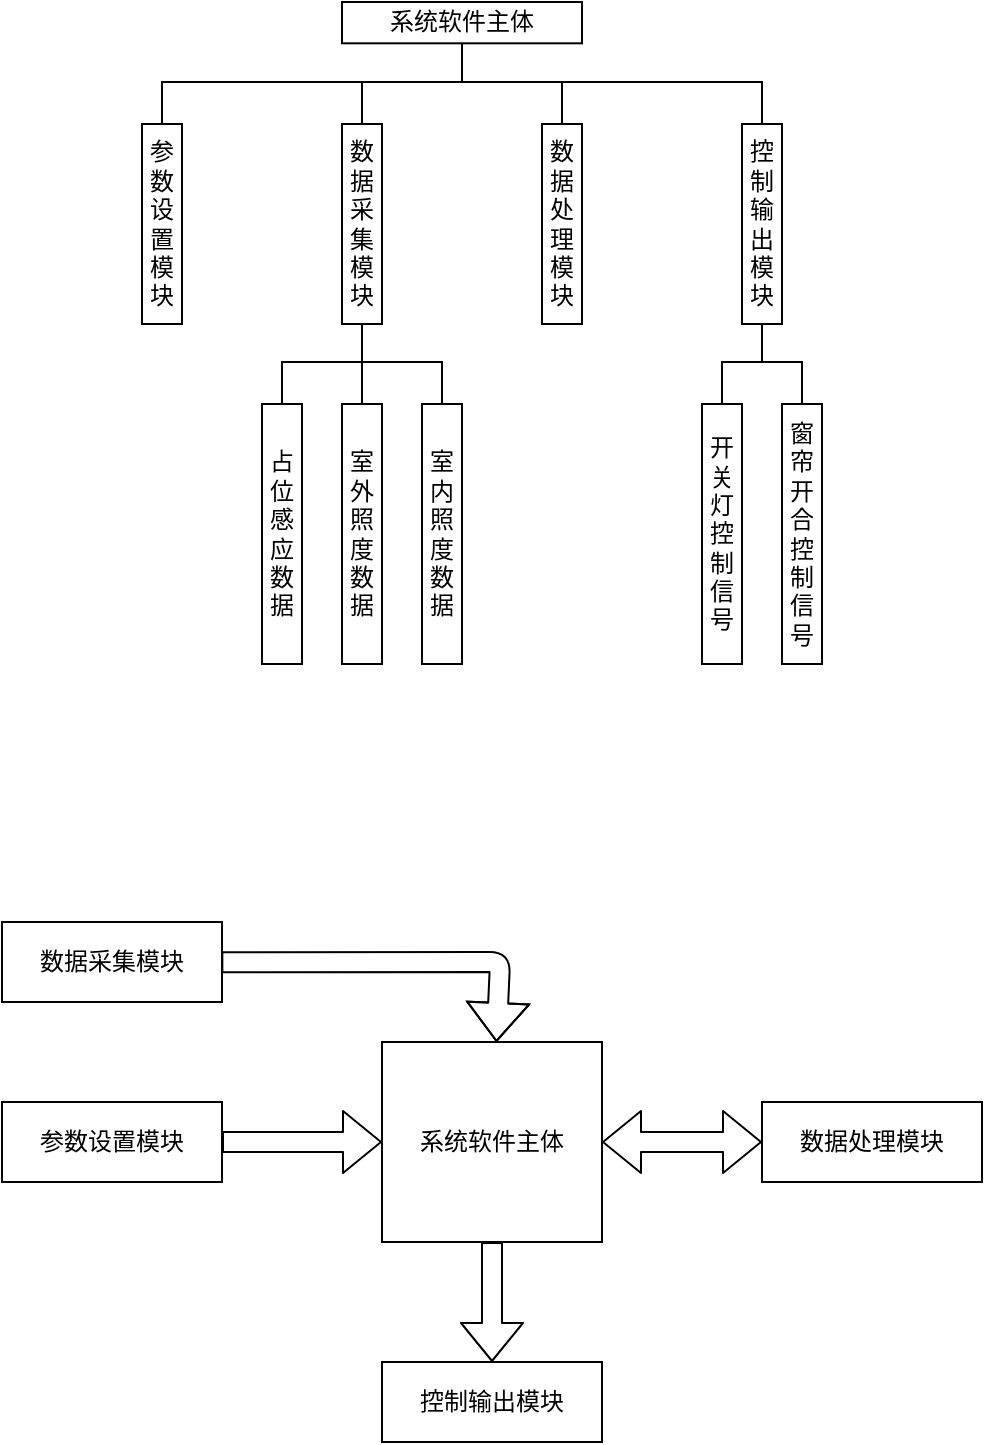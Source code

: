 <mxfile version="12.6.4" type="github">
  <diagram id="VCMJeSt8Zb4wS6YQNSat" name="Page-1">
    <mxGraphModel dx="977" dy="625" grid="1" gridSize="10" guides="0" tooltips="1" connect="0" arrows="1" fold="1" page="1" pageScale="1" pageWidth="827" pageHeight="1169" math="0" shadow="0">
      <root>
        <mxCell id="0"/>
        <mxCell id="1" parent="0"/>
        <mxCell id="QRuNdLmb7O2Hff4JxLJB-3" value="" style="group" vertex="1" connectable="0" parent="1">
          <mxGeometry x="340" y="100" width="120" height="21" as="geometry"/>
        </mxCell>
        <mxCell id="QRuNdLmb7O2Hff4JxLJB-1" value="系统软件主体" style="rounded=0;whiteSpace=wrap;html=1;" vertex="1" parent="QRuNdLmb7O2Hff4JxLJB-3">
          <mxGeometry width="120" height="20.656" as="geometry"/>
        </mxCell>
        <mxCell id="QRuNdLmb7O2Hff4JxLJB-23" value="" style="edgeStyle=orthogonalEdgeStyle;rounded=0;orthogonalLoop=1;jettySize=auto;html=1;endArrow=none;endFill=0;entryX=0.5;entryY=1;entryDx=0;entryDy=0;" edge="1" parent="1" source="QRuNdLmb7O2Hff4JxLJB-11" target="QRuNdLmb7O2Hff4JxLJB-1">
          <mxGeometry relative="1" as="geometry">
            <mxPoint x="350" y="81" as="targetPoint"/>
            <Array as="points">
              <mxPoint x="350" y="140"/>
              <mxPoint x="400" y="140"/>
            </Array>
          </mxGeometry>
        </mxCell>
        <mxCell id="QRuNdLmb7O2Hff4JxLJB-11" value="数据采集模块" style="rounded=0;whiteSpace=wrap;html=1;" vertex="1" parent="1">
          <mxGeometry x="340" y="161" width="20" height="100" as="geometry"/>
        </mxCell>
        <mxCell id="QRuNdLmb7O2Hff4JxLJB-24" value="参数设置模块" style="rounded=0;whiteSpace=wrap;html=1;" vertex="1" parent="1">
          <mxGeometry x="240" y="161" width="20" height="100" as="geometry"/>
        </mxCell>
        <mxCell id="QRuNdLmb7O2Hff4JxLJB-21" value="" style="edgeStyle=orthogonalEdgeStyle;rounded=0;orthogonalLoop=1;jettySize=auto;html=1;endArrow=none;endFill=0;entryX=0.5;entryY=1;entryDx=0;entryDy=0;" edge="1" parent="1" source="QRuNdLmb7O2Hff4JxLJB-19" target="QRuNdLmb7O2Hff4JxLJB-1">
          <mxGeometry relative="1" as="geometry">
            <Array as="points">
              <mxPoint x="450" y="140"/>
              <mxPoint x="400" y="140"/>
            </Array>
          </mxGeometry>
        </mxCell>
        <mxCell id="QRuNdLmb7O2Hff4JxLJB-28" value="" style="edgeStyle=orthogonalEdgeStyle;rounded=0;orthogonalLoop=1;jettySize=auto;html=1;endArrow=none;endFill=0;exitX=0.5;exitY=1;exitDx=0;exitDy=0;" edge="1" parent="1" source="QRuNdLmb7O2Hff4JxLJB-1" target="QRuNdLmb7O2Hff4JxLJB-27">
          <mxGeometry relative="1" as="geometry">
            <Array as="points">
              <mxPoint x="400" y="140"/>
              <mxPoint x="550" y="140"/>
            </Array>
          </mxGeometry>
        </mxCell>
        <mxCell id="QRuNdLmb7O2Hff4JxLJB-19" value="数据处理模块" style="rounded=0;whiteSpace=wrap;html=1;" vertex="1" parent="1">
          <mxGeometry x="440" y="161" width="20" height="100" as="geometry"/>
        </mxCell>
        <mxCell id="QRuNdLmb7O2Hff4JxLJB-27" value="控制输出模块" style="rounded=0;whiteSpace=wrap;html=1;" vertex="1" parent="1">
          <mxGeometry x="540" y="161" width="20" height="100" as="geometry"/>
        </mxCell>
        <mxCell id="QRuNdLmb7O2Hff4JxLJB-26" value="" style="edgeStyle=orthogonalEdgeStyle;rounded=0;orthogonalLoop=1;jettySize=auto;html=1;endArrow=none;endFill=0;entryX=0.5;entryY=1;entryDx=0;entryDy=0;exitX=0.5;exitY=0;exitDx=0;exitDy=0;" edge="1" parent="1" source="QRuNdLmb7O2Hff4JxLJB-24" target="QRuNdLmb7O2Hff4JxLJB-1">
          <mxGeometry relative="1" as="geometry">
            <mxPoint x="360" y="171" as="sourcePoint"/>
            <mxPoint x="484" y="130" as="targetPoint"/>
            <Array as="points">
              <mxPoint x="250" y="140"/>
              <mxPoint x="400" y="140"/>
            </Array>
          </mxGeometry>
        </mxCell>
        <mxCell id="QRuNdLmb7O2Hff4JxLJB-29" value="开关灯控制信号" style="rounded=0;whiteSpace=wrap;html=1;collapsible=0;" vertex="1" parent="1">
          <mxGeometry x="520" y="301" width="20" height="130" as="geometry"/>
        </mxCell>
        <mxCell id="QRuNdLmb7O2Hff4JxLJB-30" value="窗帘开合控制信号" style="rounded=0;whiteSpace=wrap;html=1;connectable=0;" vertex="1" parent="1">
          <mxGeometry x="560" y="301" width="20" height="130" as="geometry"/>
        </mxCell>
        <mxCell id="QRuNdLmb7O2Hff4JxLJB-31" value="" style="endArrow=none;html=1;entryX=0.5;entryY=1;entryDx=0;entryDy=0;exitX=0.5;exitY=0;exitDx=0;exitDy=0;rounded=0;" edge="1" parent="1" source="QRuNdLmb7O2Hff4JxLJB-29" target="QRuNdLmb7O2Hff4JxLJB-27">
          <mxGeometry width="50" height="50" relative="1" as="geometry">
            <mxPoint x="240" y="490" as="sourcePoint"/>
            <mxPoint x="290" y="440" as="targetPoint"/>
            <Array as="points">
              <mxPoint x="530" y="280"/>
              <mxPoint x="550" y="280"/>
            </Array>
          </mxGeometry>
        </mxCell>
        <mxCell id="QRuNdLmb7O2Hff4JxLJB-33" value="" style="endArrow=none;html=1;entryX=0.5;entryY=1;entryDx=0;entryDy=0;rounded=0;exitX=0.5;exitY=0;exitDx=0;exitDy=0;" edge="1" parent="1" source="QRuNdLmb7O2Hff4JxLJB-30" target="QRuNdLmb7O2Hff4JxLJB-27">
          <mxGeometry width="50" height="50" relative="1" as="geometry">
            <mxPoint x="570" y="300" as="sourcePoint"/>
            <mxPoint x="620" y="250" as="targetPoint"/>
            <Array as="points">
              <mxPoint x="570" y="280"/>
              <mxPoint x="550" y="280"/>
            </Array>
          </mxGeometry>
        </mxCell>
        <mxCell id="QRuNdLmb7O2Hff4JxLJB-36" value="室外照度数据" style="rounded=0;whiteSpace=wrap;html=1;" vertex="1" parent="1">
          <mxGeometry x="340" y="301" width="20" height="130" as="geometry"/>
        </mxCell>
        <mxCell id="QRuNdLmb7O2Hff4JxLJB-40" value="占位感应数据" style="rounded=0;whiteSpace=wrap;html=1;" vertex="1" parent="1">
          <mxGeometry x="300" y="301" width="20" height="130" as="geometry"/>
        </mxCell>
        <mxCell id="QRuNdLmb7O2Hff4JxLJB-37" value="室内照度数据" style="rounded=0;whiteSpace=wrap;html=1;" vertex="1" parent="1">
          <mxGeometry x="380" y="301" width="20" height="130" as="geometry"/>
        </mxCell>
        <mxCell id="QRuNdLmb7O2Hff4JxLJB-38" value="" style="endArrow=none;html=1;entryX=0.5;entryY=1;entryDx=0;entryDy=0;exitX=0.5;exitY=0;exitDx=0;exitDy=0;rounded=0;" edge="1" parent="1" source="QRuNdLmb7O2Hff4JxLJB-40">
          <mxGeometry width="50" height="50" relative="1" as="geometry">
            <mxPoint x="40" y="490" as="sourcePoint"/>
            <mxPoint x="350" y="261" as="targetPoint"/>
            <Array as="points">
              <mxPoint x="310" y="280"/>
              <mxPoint x="350" y="280"/>
            </Array>
          </mxGeometry>
        </mxCell>
        <mxCell id="QRuNdLmb7O2Hff4JxLJB-39" value="" style="endArrow=none;html=1;rounded=0;exitX=0.5;exitY=0;exitDx=0;exitDy=0;entryX=0.5;entryY=1;entryDx=0;entryDy=0;" edge="1" parent="1" source="QRuNdLmb7O2Hff4JxLJB-37" target="QRuNdLmb7O2Hff4JxLJB-11">
          <mxGeometry width="50" height="50" relative="1" as="geometry">
            <mxPoint x="370" y="300" as="sourcePoint"/>
            <mxPoint x="350" y="261" as="targetPoint"/>
            <Array as="points">
              <mxPoint x="390" y="280"/>
              <mxPoint x="350" y="280"/>
            </Array>
          </mxGeometry>
        </mxCell>
        <mxCell id="QRuNdLmb7O2Hff4JxLJB-43" value="" style="endArrow=none;html=1;entryX=0.5;entryY=1;entryDx=0;entryDy=0;exitX=0.5;exitY=0;exitDx=0;exitDy=0;" edge="1" parent="1" source="QRuNdLmb7O2Hff4JxLJB-36" target="QRuNdLmb7O2Hff4JxLJB-11">
          <mxGeometry width="50" height="50" relative="1" as="geometry">
            <mxPoint x="240" y="500" as="sourcePoint"/>
            <mxPoint x="290" y="450" as="targetPoint"/>
          </mxGeometry>
        </mxCell>
        <mxCell id="QRuNdLmb7O2Hff4JxLJB-96" value="参数设置模块" style="rounded=0;whiteSpace=wrap;html=1;" vertex="1" parent="1">
          <mxGeometry x="170" y="650" width="110" height="40" as="geometry"/>
        </mxCell>
        <mxCell id="QRuNdLmb7O2Hff4JxLJB-97" value="系统软件主体" style="rounded=0;whiteSpace=wrap;html=1;" vertex="1" parent="1">
          <mxGeometry x="360" y="620" width="110" height="100" as="geometry"/>
        </mxCell>
        <mxCell id="QRuNdLmb7O2Hff4JxLJB-99" value="数据采集模块" style="rounded=0;whiteSpace=wrap;html=1;" vertex="1" parent="1">
          <mxGeometry x="170" y="560" width="110" height="40" as="geometry"/>
        </mxCell>
        <mxCell id="QRuNdLmb7O2Hff4JxLJB-101" value="" style="shape=flexArrow;endArrow=classic;html=1;exitX=0.997;exitY=0.504;exitDx=0;exitDy=0;exitPerimeter=0;" edge="1" parent="1" source="QRuNdLmb7O2Hff4JxLJB-99" target="QRuNdLmb7O2Hff4JxLJB-97">
          <mxGeometry width="50" height="50" relative="1" as="geometry">
            <mxPoint x="290" y="970" as="sourcePoint"/>
            <mxPoint x="419" y="640" as="targetPoint"/>
            <Array as="points">
              <mxPoint x="419" y="580"/>
            </Array>
          </mxGeometry>
        </mxCell>
        <mxCell id="QRuNdLmb7O2Hff4JxLJB-102" value="" style="shape=flexArrow;endArrow=classic;html=1;" edge="1" parent="1" source="QRuNdLmb7O2Hff4JxLJB-96" target="QRuNdLmb7O2Hff4JxLJB-97">
          <mxGeometry width="50" height="50" relative="1" as="geometry">
            <mxPoint x="340" y="710" as="sourcePoint"/>
            <mxPoint x="390" y="660" as="targetPoint"/>
            <Array as="points"/>
          </mxGeometry>
        </mxCell>
        <mxCell id="QRuNdLmb7O2Hff4JxLJB-103" value="数据处理模块" style="rounded=0;whiteSpace=wrap;html=1;" vertex="1" parent="1">
          <mxGeometry x="550" y="650" width="110" height="40" as="geometry"/>
        </mxCell>
        <mxCell id="QRuNdLmb7O2Hff4JxLJB-104" value="" style="shape=flexArrow;endArrow=classic;startArrow=classic;html=1;" edge="1" parent="1" source="QRuNdLmb7O2Hff4JxLJB-97" target="QRuNdLmb7O2Hff4JxLJB-103">
          <mxGeometry width="50" height="50" relative="1" as="geometry">
            <mxPoint x="180" y="860" as="sourcePoint"/>
            <mxPoint x="520" y="673" as="targetPoint"/>
          </mxGeometry>
        </mxCell>
        <mxCell id="QRuNdLmb7O2Hff4JxLJB-105" value="控制输出模块" style="rounded=0;whiteSpace=wrap;html=1;" vertex="1" parent="1">
          <mxGeometry x="360" y="780" width="110" height="40" as="geometry"/>
        </mxCell>
        <mxCell id="QRuNdLmb7O2Hff4JxLJB-106" value="" style="shape=flexArrow;endArrow=classic;html=1;" edge="1" parent="1" source="QRuNdLmb7O2Hff4JxLJB-97" target="QRuNdLmb7O2Hff4JxLJB-105">
          <mxGeometry width="50" height="50" relative="1" as="geometry">
            <mxPoint x="290" y="680" as="sourcePoint"/>
            <mxPoint x="370" y="680" as="targetPoint"/>
            <Array as="points"/>
          </mxGeometry>
        </mxCell>
      </root>
    </mxGraphModel>
  </diagram>
</mxfile>
